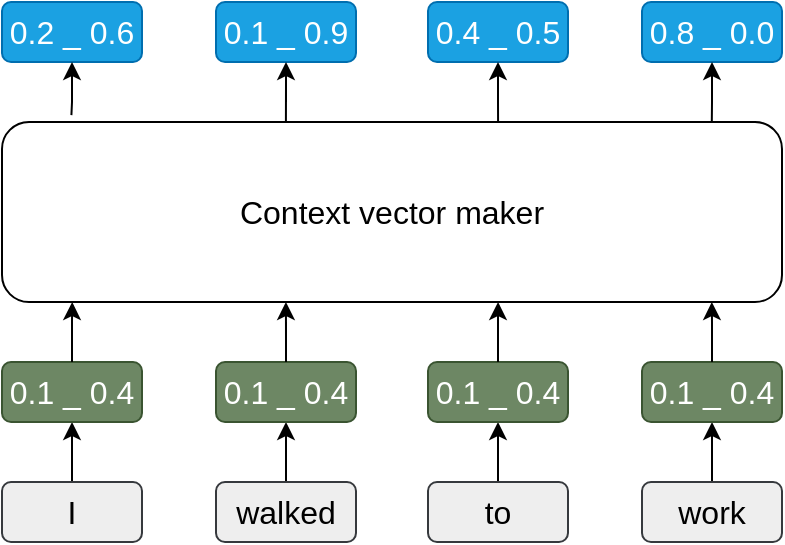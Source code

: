 <mxfile version="26.2.15" pages="4">
  <diagram name="Context vector maker" id="QxGum2v3i0kM07Sm3G10">
    <mxGraphModel dx="1216" dy="901" grid="1" gridSize="10" guides="1" tooltips="1" connect="1" arrows="1" fold="1" page="1" pageScale="1" pageWidth="850" pageHeight="1100" math="0" shadow="0">
      <root>
        <mxCell id="0" />
        <mxCell id="1" parent="0" />
        <mxCell id="lcYf2w_Fbs0hoUidv4KK-12" style="edgeStyle=orthogonalEdgeStyle;rounded=0;orthogonalLoop=1;jettySize=auto;html=1;entryX=0.5;entryY=1;entryDx=0;entryDy=0;" parent="1" source="lcYf2w_Fbs0hoUidv4KK-1" target="lcYf2w_Fbs0hoUidv4KK-9" edge="1">
          <mxGeometry relative="1" as="geometry" />
        </mxCell>
        <mxCell id="lcYf2w_Fbs0hoUidv4KK-1" value="to" style="rounded=1;whiteSpace=wrap;html=1;fontSize=16;fillColor=#eeeeee;strokeColor=#36393d;fontColor=#000000;" parent="1" vertex="1">
          <mxGeometry x="273" y="430" width="70" height="30" as="geometry" />
        </mxCell>
        <mxCell id="lcYf2w_Fbs0hoUidv4KK-13" style="edgeStyle=orthogonalEdgeStyle;rounded=0;orthogonalLoop=1;jettySize=auto;html=1;entryX=0.5;entryY=1;entryDx=0;entryDy=0;" parent="1" source="lcYf2w_Fbs0hoUidv4KK-2" target="lcYf2w_Fbs0hoUidv4KK-10" edge="1">
          <mxGeometry relative="1" as="geometry" />
        </mxCell>
        <mxCell id="lcYf2w_Fbs0hoUidv4KK-2" value="work" style="rounded=1;whiteSpace=wrap;html=1;fontSize=16;fillColor=#eeeeee;strokeColor=#36393d;fontColor=#000000;" parent="1" vertex="1">
          <mxGeometry x="380" y="430" width="70" height="30" as="geometry" />
        </mxCell>
        <mxCell id="lcYf2w_Fbs0hoUidv4KK-11" style="edgeStyle=orthogonalEdgeStyle;rounded=0;orthogonalLoop=1;jettySize=auto;html=1;entryX=0.5;entryY=1;entryDx=0;entryDy=0;" parent="1" source="lcYf2w_Fbs0hoUidv4KK-3" target="lcYf2w_Fbs0hoUidv4KK-8" edge="1">
          <mxGeometry relative="1" as="geometry" />
        </mxCell>
        <mxCell id="lcYf2w_Fbs0hoUidv4KK-3" value="walked" style="rounded=1;whiteSpace=wrap;html=1;fontSize=16;fillColor=#eeeeee;strokeColor=#36393d;fontColor=#000000;" parent="1" vertex="1">
          <mxGeometry x="167" y="430" width="70" height="30" as="geometry" />
        </mxCell>
        <mxCell id="lcYf2w_Fbs0hoUidv4KK-7" value="" style="edgeStyle=orthogonalEdgeStyle;rounded=0;orthogonalLoop=1;jettySize=auto;html=1;" parent="1" source="lcYf2w_Fbs0hoUidv4KK-4" target="lcYf2w_Fbs0hoUidv4KK-6" edge="1">
          <mxGeometry relative="1" as="geometry" />
        </mxCell>
        <mxCell id="lcYf2w_Fbs0hoUidv4KK-4" value="I" style="rounded=1;whiteSpace=wrap;html=1;fontSize=16;fillColor=#eeeeee;strokeColor=#36393d;fontColor=#000000;" parent="1" vertex="1">
          <mxGeometry x="60" y="430" width="70" height="30" as="geometry" />
        </mxCell>
        <mxCell id="lcYf2w_Fbs0hoUidv4KK-6" value="0.1 _ 0.4" style="rounded=1;whiteSpace=wrap;html=1;fontSize=16;fillColor=#6d8764;fontColor=#ffffff;strokeColor=#3A5431;" parent="1" vertex="1">
          <mxGeometry x="60" y="370" width="70" height="30" as="geometry" />
        </mxCell>
        <mxCell id="lcYf2w_Fbs0hoUidv4KK-8" value="0.1 _ 0.4" style="rounded=1;whiteSpace=wrap;html=1;fontSize=16;fillColor=#6d8764;fontColor=#ffffff;strokeColor=#3A5431;" parent="1" vertex="1">
          <mxGeometry x="167" y="370" width="70" height="30" as="geometry" />
        </mxCell>
        <mxCell id="lcYf2w_Fbs0hoUidv4KK-9" value="0.1 _ 0.4" style="rounded=1;whiteSpace=wrap;html=1;fontSize=16;fillColor=#6d8764;fontColor=#ffffff;strokeColor=#3A5431;" parent="1" vertex="1">
          <mxGeometry x="273" y="370" width="70" height="30" as="geometry" />
        </mxCell>
        <mxCell id="lcYf2w_Fbs0hoUidv4KK-10" value="0.1 _ 0.4" style="rounded=1;whiteSpace=wrap;html=1;fontSize=16;fillColor=#6d8764;fontColor=#ffffff;strokeColor=#3A5431;" parent="1" vertex="1">
          <mxGeometry x="380" y="370" width="70" height="30" as="geometry" />
        </mxCell>
        <mxCell id="lcYf2w_Fbs0hoUidv4KK-14" value="Context vector maker" style="rounded=1;whiteSpace=wrap;html=1;fontSize=16;" parent="1" vertex="1">
          <mxGeometry x="60" y="250" width="390" height="90" as="geometry" />
        </mxCell>
        <mxCell id="lcYf2w_Fbs0hoUidv4KK-15" value="0.2 _ 0.6" style="rounded=1;whiteSpace=wrap;html=1;fontSize=16;fillColor=#1ba1e2;strokeColor=#006EAF;fontColor=#ffffff;" parent="1" vertex="1">
          <mxGeometry x="60" y="190" width="70" height="30" as="geometry" />
        </mxCell>
        <mxCell id="lcYf2w_Fbs0hoUidv4KK-16" value="0.1 _ 0.9" style="rounded=1;whiteSpace=wrap;html=1;fontSize=16;fillColor=#1ba1e2;strokeColor=#006EAF;fontColor=#ffffff;" parent="1" vertex="1">
          <mxGeometry x="167" y="190" width="70" height="30" as="geometry" />
        </mxCell>
        <mxCell id="lcYf2w_Fbs0hoUidv4KK-17" value="0.4 _ 0.5" style="rounded=1;whiteSpace=wrap;html=1;fontSize=16;fillColor=#1ba1e2;strokeColor=#006EAF;fontColor=#ffffff;" parent="1" vertex="1">
          <mxGeometry x="273" y="190" width="70" height="30" as="geometry" />
        </mxCell>
        <mxCell id="lcYf2w_Fbs0hoUidv4KK-18" value="0.8 _ 0.0" style="rounded=1;whiteSpace=wrap;html=1;fontSize=16;fillColor=#1ba1e2;strokeColor=#006EAF;fontColor=#ffffff;" parent="1" vertex="1">
          <mxGeometry x="380" y="190" width="70" height="30" as="geometry" />
        </mxCell>
        <mxCell id="lcYf2w_Fbs0hoUidv4KK-19" style="edgeStyle=orthogonalEdgeStyle;rounded=0;orthogonalLoop=1;jettySize=auto;html=1;entryX=0.09;entryY=1;entryDx=0;entryDy=0;entryPerimeter=0;" parent="1" source="lcYf2w_Fbs0hoUidv4KK-6" target="lcYf2w_Fbs0hoUidv4KK-14" edge="1">
          <mxGeometry relative="1" as="geometry" />
        </mxCell>
        <mxCell id="lcYf2w_Fbs0hoUidv4KK-20" style="edgeStyle=orthogonalEdgeStyle;rounded=0;orthogonalLoop=1;jettySize=auto;html=1;entryX=0.364;entryY=1;entryDx=0;entryDy=0;entryPerimeter=0;" parent="1" source="lcYf2w_Fbs0hoUidv4KK-8" target="lcYf2w_Fbs0hoUidv4KK-14" edge="1">
          <mxGeometry relative="1" as="geometry" />
        </mxCell>
        <mxCell id="lcYf2w_Fbs0hoUidv4KK-22" style="edgeStyle=orthogonalEdgeStyle;rounded=0;orthogonalLoop=1;jettySize=auto;html=1;entryX=0.636;entryY=1;entryDx=0;entryDy=0;entryPerimeter=0;" parent="1" source="lcYf2w_Fbs0hoUidv4KK-9" target="lcYf2w_Fbs0hoUidv4KK-14" edge="1">
          <mxGeometry relative="1" as="geometry" />
        </mxCell>
        <mxCell id="lcYf2w_Fbs0hoUidv4KK-23" style="edgeStyle=orthogonalEdgeStyle;rounded=0;orthogonalLoop=1;jettySize=auto;html=1;entryX=0.91;entryY=1;entryDx=0;entryDy=0;entryPerimeter=0;" parent="1" source="lcYf2w_Fbs0hoUidv4KK-10" target="lcYf2w_Fbs0hoUidv4KK-14" edge="1">
          <mxGeometry relative="1" as="geometry" />
        </mxCell>
        <mxCell id="lcYf2w_Fbs0hoUidv4KK-24" style="edgeStyle=orthogonalEdgeStyle;rounded=0;orthogonalLoop=1;jettySize=auto;html=1;entryX=0.089;entryY=-0.038;entryDx=0;entryDy=0;entryPerimeter=0;endArrow=none;startFill=1;startArrow=classic;" parent="1" source="lcYf2w_Fbs0hoUidv4KK-15" target="lcYf2w_Fbs0hoUidv4KK-14" edge="1">
          <mxGeometry relative="1" as="geometry" />
        </mxCell>
        <mxCell id="lcYf2w_Fbs0hoUidv4KK-25" style="edgeStyle=orthogonalEdgeStyle;rounded=0;orthogonalLoop=1;jettySize=auto;html=1;entryX=0.364;entryY=0;entryDx=0;entryDy=0;entryPerimeter=0;endArrow=none;startFill=1;startArrow=classic;" parent="1" source="lcYf2w_Fbs0hoUidv4KK-16" target="lcYf2w_Fbs0hoUidv4KK-14" edge="1">
          <mxGeometry relative="1" as="geometry" />
        </mxCell>
        <mxCell id="lcYf2w_Fbs0hoUidv4KK-26" style="edgeStyle=orthogonalEdgeStyle;rounded=0;orthogonalLoop=1;jettySize=auto;html=1;entryX=0.636;entryY=0;entryDx=0;entryDy=0;entryPerimeter=0;endArrow=none;startFill=1;startArrow=classic;" parent="1" source="lcYf2w_Fbs0hoUidv4KK-17" target="lcYf2w_Fbs0hoUidv4KK-14" edge="1">
          <mxGeometry relative="1" as="geometry" />
        </mxCell>
        <mxCell id="lcYf2w_Fbs0hoUidv4KK-27" style="edgeStyle=orthogonalEdgeStyle;rounded=0;orthogonalLoop=1;jettySize=auto;html=1;entryX=0.91;entryY=0;entryDx=0;entryDy=0;entryPerimeter=0;endArrow=none;startFill=1;startArrow=classic;" parent="1" source="lcYf2w_Fbs0hoUidv4KK-18" target="lcYf2w_Fbs0hoUidv4KK-14" edge="1">
          <mxGeometry relative="1" as="geometry" />
        </mxCell>
      </root>
    </mxGraphModel>
  </diagram>
  <diagram id="0WUdwbHCcz32pKjrBwQx" name="Weight importance">
    <mxGraphModel dx="1431" dy="1060" grid="1" gridSize="10" guides="1" tooltips="1" connect="1" arrows="1" fold="1" page="1" pageScale="1" pageWidth="850" pageHeight="1100" math="0" shadow="0">
      <root>
        <mxCell id="0" />
        <mxCell id="1" parent="0" />
        <mxCell id="o0l35WU3SXYt3ivTOq83-25" style="edgeStyle=orthogonalEdgeStyle;rounded=0;orthogonalLoop=1;jettySize=auto;html=1;entryX=0.5;entryY=1;entryDx=0;entryDy=0;fillColor=#f0a30a;strokeColor=#BD7000;" edge="1" parent="1" source="RlY6vxy1hCG-7PBcB4gM-1" target="o0l35WU3SXYt3ivTOq83-19">
          <mxGeometry relative="1" as="geometry" />
        </mxCell>
        <mxCell id="RlY6vxy1hCG-7PBcB4gM-1" value="Context vector maker" style="rounded=1;whiteSpace=wrap;html=1;fontSize=16;" vertex="1" parent="1">
          <mxGeometry x="230" y="250" width="390" height="90" as="geometry" />
        </mxCell>
        <mxCell id="o0l35WU3SXYt3ivTOq83-21" style="rounded=0;orthogonalLoop=1;jettySize=auto;html=1;entryX=0.5;entryY=1;entryDx=0;entryDy=0;exitX=0.5;exitY=0;exitDx=0;exitDy=0;fillColor=#f0a30a;strokeColor=#BD7000;" edge="1" parent="1" source="o0l35WU3SXYt3ivTOq83-1" target="RlY6vxy1hCG-7PBcB4gM-1">
          <mxGeometry relative="1" as="geometry" />
        </mxCell>
        <mxCell id="o0l35WU3SXYt3ivTOq83-1" value="0.1 0.5 0.2 _ 0.3" style="rounded=1;whiteSpace=wrap;html=1;fontSize=16;fillColor=#D75331;fontColor=#ffffff;strokeColor=#B20000;" vertex="1" parent="1">
          <mxGeometry x="50" y="380" width="130" height="30" as="geometry" />
        </mxCell>
        <mxCell id="o0l35WU3SXYt3ivTOq83-2" value="The" style="text;html=1;align=center;verticalAlign=middle;resizable=0;points=[];autosize=1;strokeColor=none;fillColor=none;" vertex="1" parent="1">
          <mxGeometry x="95" y="410" width="40" height="30" as="geometry" />
        </mxCell>
        <mxCell id="o0l35WU3SXYt3ivTOq83-23" style="rounded=0;orthogonalLoop=1;jettySize=auto;html=1;exitX=0.5;exitY=0;exitDx=0;exitDy=0;entryX=0.5;entryY=1;entryDx=0;entryDy=0;" edge="1" parent="1" source="o0l35WU3SXYt3ivTOq83-11" target="RlY6vxy1hCG-7PBcB4gM-1">
          <mxGeometry relative="1" as="geometry" />
        </mxCell>
        <mxCell id="o0l35WU3SXYt3ivTOq83-11" value="0.4 0.1 0.8 _ 0.2" style="rounded=1;whiteSpace=wrap;html=1;fontSize=16;fillColor=#f5f5f5;strokeColor=#666666;fontColor=#333333;" vertex="1" parent="1">
          <mxGeometry x="243" y="380" width="130" height="30" as="geometry" />
        </mxCell>
        <mxCell id="o0l35WU3SXYt3ivTOq83-12" value="match" style="text;html=1;align=center;verticalAlign=middle;resizable=0;points=[];autosize=1;strokeColor=none;fillColor=none;" vertex="1" parent="1">
          <mxGeometry x="278" y="410" width="60" height="30" as="geometry" />
        </mxCell>
        <mxCell id="o0l35WU3SXYt3ivTOq83-24" style="rounded=0;orthogonalLoop=1;jettySize=auto;html=1;exitX=0.5;exitY=0;exitDx=0;exitDy=0;entryX=0.5;entryY=1;entryDx=0;entryDy=0;fillColor=#e51400;strokeColor=#B20000;" edge="1" parent="1" source="o0l35WU3SXYt3ivTOq83-14" target="RlY6vxy1hCG-7PBcB4gM-1">
          <mxGeometry relative="1" as="geometry" />
        </mxCell>
        <mxCell id="o0l35WU3SXYt3ivTOq83-14" value="0.2 0.1 0.6 _ 0.0" style="rounded=1;whiteSpace=wrap;html=1;fontSize=16;fillColor=#e51400;fontColor=#ffffff;strokeColor=#B20000;" vertex="1" parent="1">
          <mxGeometry x="437" y="380" width="130" height="30" as="geometry" />
        </mxCell>
        <mxCell id="o0l35WU3SXYt3ivTOq83-15" value="burns" style="text;html=1;align=center;verticalAlign=middle;resizable=0;points=[];autosize=1;strokeColor=none;fillColor=none;" vertex="1" parent="1">
          <mxGeometry x="477" y="410" width="50" height="30" as="geometry" />
        </mxCell>
        <mxCell id="o0l35WU3SXYt3ivTOq83-22" style="rounded=0;orthogonalLoop=1;jettySize=auto;html=1;exitX=0.5;exitY=0;exitDx=0;exitDy=0;entryX=0.5;entryY=1;entryDx=0;entryDy=0;fillColor=#e51400;strokeColor=#B20000;" edge="1" parent="1" source="o0l35WU3SXYt3ivTOq83-17" target="RlY6vxy1hCG-7PBcB4gM-1">
          <mxGeometry relative="1" as="geometry" />
        </mxCell>
        <mxCell id="o0l35WU3SXYt3ivTOq83-17" value="0.6 0.6 0.1 _ 0.7" style="rounded=1;whiteSpace=wrap;html=1;fontSize=16;fillColor=#AF1200;fontColor=#ffffff;strokeColor=#B20000;" vertex="1" parent="1">
          <mxGeometry x="630" y="380" width="130" height="30" as="geometry" />
        </mxCell>
        <mxCell id="o0l35WU3SXYt3ivTOq83-18" value="brightly" style="text;html=1;align=center;verticalAlign=middle;resizable=0;points=[];autosize=1;strokeColor=none;fillColor=none;" vertex="1" parent="1">
          <mxGeometry x="665" y="410" width="60" height="30" as="geometry" />
        </mxCell>
        <mxCell id="o0l35WU3SXYt3ivTOq83-19" value="0.5 0.2 0.7 _ 0.3" style="rounded=1;whiteSpace=wrap;html=1;fontSize=16;fillColor=#fa6800;strokeColor=#C73500;fontColor=#000000;" vertex="1" parent="1">
          <mxGeometry x="360" y="180" width="130" height="30" as="geometry" />
        </mxCell>
      </root>
    </mxGraphModel>
  </diagram>
  <diagram id="9dssT83UTwIfXqBy-SNz" name="Weight calculation">
    <mxGraphModel dx="1105" dy="819" grid="1" gridSize="10" guides="1" tooltips="1" connect="1" arrows="1" fold="1" page="1" pageScale="1" pageWidth="850" pageHeight="1100" math="1" shadow="0">
      <root>
        <mxCell id="0" />
        <mxCell id="1" parent="0" />
        <mxCell id="Y1B9UD85gLNdZk5cSfLD-10" value="" style="edgeStyle=orthogonalEdgeStyle;rounded=0;orthogonalLoop=1;jettySize=auto;html=1;" edge="1" parent="1" source="Y1B9UD85gLNdZk5cSfLD-1" target="Y1B9UD85gLNdZk5cSfLD-9">
          <mxGeometry relative="1" as="geometry" />
        </mxCell>
        <mxCell id="Y1B9UD85gLNdZk5cSfLD-1" value="0.1 0.5 0.2 _ 0.3" style="rounded=1;whiteSpace=wrap;html=1;fontSize=16;fillColor=#1ba1e2;fontColor=#ffffff;strokeColor=#006EAF;" vertex="1" parent="1">
          <mxGeometry x="50" y="380" width="130" height="30" as="geometry" />
        </mxCell>
        <mxCell id="Y1B9UD85gLNdZk5cSfLD-2" value="The" style="text;html=1;align=center;verticalAlign=middle;resizable=0;points=[];autosize=1;strokeColor=none;fillColor=none;fontSize=16;" vertex="1" parent="1">
          <mxGeometry x="90" y="350" width="50" height="30" as="geometry" />
        </mxCell>
        <mxCell id="Y1B9UD85gLNdZk5cSfLD-16" style="edgeStyle=orthogonalEdgeStyle;rounded=0;orthogonalLoop=1;jettySize=auto;html=1;entryX=0.5;entryY=0;entryDx=0;entryDy=0;" edge="1" parent="1" source="Y1B9UD85gLNdZk5cSfLD-3" target="Y1B9UD85gLNdZk5cSfLD-13">
          <mxGeometry relative="1" as="geometry" />
        </mxCell>
        <mxCell id="Y1B9UD85gLNdZk5cSfLD-3" value="0.4 0.1 0.8 _ 0.2" style="rounded=1;whiteSpace=wrap;html=1;fontSize=16;fillColor=#1ba1e2;strokeColor=#006EAF;fontColor=#ffffff;" vertex="1" parent="1">
          <mxGeometry x="243" y="380" width="130" height="30" as="geometry" />
        </mxCell>
        <mxCell id="Y1B9UD85gLNdZk5cSfLD-4" value="match" style="text;html=1;align=center;verticalAlign=middle;resizable=0;points=[];autosize=1;strokeColor=none;fillColor=none;fontSize=16;" vertex="1" parent="1">
          <mxGeometry x="273" y="350" width="70" height="30" as="geometry" />
        </mxCell>
        <mxCell id="Y1B9UD85gLNdZk5cSfLD-17" style="edgeStyle=orthogonalEdgeStyle;rounded=0;orthogonalLoop=1;jettySize=auto;html=1;entryX=0.5;entryY=0;entryDx=0;entryDy=0;" edge="1" parent="1" source="Y1B9UD85gLNdZk5cSfLD-5" target="Y1B9UD85gLNdZk5cSfLD-14">
          <mxGeometry relative="1" as="geometry" />
        </mxCell>
        <mxCell id="Y1B9UD85gLNdZk5cSfLD-5" value="0.2 0.1 0.6 _ 0.0" style="rounded=1;whiteSpace=wrap;html=1;fontSize=16;fillColor=#1ba1e2;fontColor=#ffffff;strokeColor=#006EAF;" vertex="1" parent="1">
          <mxGeometry x="437" y="380" width="130" height="30" as="geometry" />
        </mxCell>
        <mxCell id="Y1B9UD85gLNdZk5cSfLD-6" value="burns" style="text;html=1;align=center;verticalAlign=middle;resizable=0;points=[];autosize=1;strokeColor=none;fillColor=none;fontSize=16;" vertex="1" parent="1">
          <mxGeometry x="472" y="350" width="60" height="30" as="geometry" />
        </mxCell>
        <mxCell id="Y1B9UD85gLNdZk5cSfLD-18" style="edgeStyle=orthogonalEdgeStyle;rounded=0;orthogonalLoop=1;jettySize=auto;html=1;entryX=0.5;entryY=0;entryDx=0;entryDy=0;" edge="1" parent="1" source="Y1B9UD85gLNdZk5cSfLD-7" target="Y1B9UD85gLNdZk5cSfLD-15">
          <mxGeometry relative="1" as="geometry" />
        </mxCell>
        <mxCell id="Y1B9UD85gLNdZk5cSfLD-7" value="0.6 0.6 0.1 _ 0.7" style="rounded=1;whiteSpace=wrap;html=1;fontSize=16;fillColor=#1ba1e2;fontColor=#ffffff;strokeColor=#006EAF;" vertex="1" parent="1">
          <mxGeometry x="630" y="380" width="130" height="30" as="geometry" />
        </mxCell>
        <mxCell id="Y1B9UD85gLNdZk5cSfLD-8" value="brightly" style="text;html=1;align=center;verticalAlign=middle;resizable=0;points=[];autosize=1;strokeColor=none;fillColor=none;fontSize=16;" vertex="1" parent="1">
          <mxGeometry x="655" y="350" width="80" height="30" as="geometry" />
        </mxCell>
        <mxCell id="b7LxU-JPf1AD34V2j2Qo-5" style="edgeStyle=orthogonalEdgeStyle;rounded=0;orthogonalLoop=1;jettySize=auto;html=1;entryX=0.5;entryY=0;entryDx=0;entryDy=0;" edge="1" parent="1" source="Y1B9UD85gLNdZk5cSfLD-9" target="b7LxU-JPf1AD34V2j2Qo-1">
          <mxGeometry relative="1" as="geometry" />
        </mxCell>
        <mxCell id="Y1B9UD85gLNdZk5cSfLD-9" value="Linear transformation" style="whiteSpace=wrap;html=1;fontSize=16;fillColor=#0050ef;strokeColor=#001DBC;fontColor=#ffffff;rounded=1;" vertex="1" parent="1">
          <mxGeometry x="55" y="440" width="120" height="60" as="geometry" />
        </mxCell>
        <mxCell id="b7LxU-JPf1AD34V2j2Qo-6" style="edgeStyle=orthogonalEdgeStyle;rounded=0;orthogonalLoop=1;jettySize=auto;html=1;entryX=0.5;entryY=0;entryDx=0;entryDy=0;" edge="1" parent="1" source="Y1B9UD85gLNdZk5cSfLD-13" target="b7LxU-JPf1AD34V2j2Qo-2">
          <mxGeometry relative="1" as="geometry" />
        </mxCell>
        <mxCell id="Y1B9UD85gLNdZk5cSfLD-13" value="Linear transformation" style="whiteSpace=wrap;html=1;fontSize=16;fillColor=#0050ef;strokeColor=#001DBC;fontColor=#ffffff;rounded=1;" vertex="1" parent="1">
          <mxGeometry x="248" y="440" width="120" height="60" as="geometry" />
        </mxCell>
        <mxCell id="b7LxU-JPf1AD34V2j2Qo-7" style="edgeStyle=orthogonalEdgeStyle;rounded=0;orthogonalLoop=1;jettySize=auto;html=1;entryX=0.5;entryY=0;entryDx=0;entryDy=0;" edge="1" parent="1" source="Y1B9UD85gLNdZk5cSfLD-14" target="b7LxU-JPf1AD34V2j2Qo-3">
          <mxGeometry relative="1" as="geometry" />
        </mxCell>
        <mxCell id="Y1B9UD85gLNdZk5cSfLD-14" value="Linear transformation" style="whiteSpace=wrap;html=1;fontSize=16;fillColor=#0050ef;strokeColor=#001DBC;fontColor=#ffffff;rounded=1;" vertex="1" parent="1">
          <mxGeometry x="442" y="440" width="120" height="60" as="geometry" />
        </mxCell>
        <mxCell id="b7LxU-JPf1AD34V2j2Qo-8" style="edgeStyle=orthogonalEdgeStyle;rounded=0;orthogonalLoop=1;jettySize=auto;html=1;entryX=0.5;entryY=0;entryDx=0;entryDy=0;" edge="1" parent="1" source="Y1B9UD85gLNdZk5cSfLD-15" target="b7LxU-JPf1AD34V2j2Qo-4">
          <mxGeometry relative="1" as="geometry" />
        </mxCell>
        <mxCell id="Y1B9UD85gLNdZk5cSfLD-15" value="Linear transformation" style="whiteSpace=wrap;html=1;fontSize=16;fillColor=#0050ef;strokeColor=#001DBC;fontColor=#ffffff;rounded=1;" vertex="1" parent="1">
          <mxGeometry x="635" y="440" width="120" height="60" as="geometry" />
        </mxCell>
        <mxCell id="b7LxU-JPf1AD34V2j2Qo-1" value="0.7 0.1 _ 0.7" style="rounded=1;whiteSpace=wrap;html=1;fontSize=16;fillColor=#60a917;fontColor=#ffffff;strokeColor=#2D7600;" vertex="1" parent="1">
          <mxGeometry x="50" y="530" width="130" height="30" as="geometry" />
        </mxCell>
        <mxCell id="b7LxU-JPf1AD34V2j2Qo-2" value="0.8 0.2 _ 0.0" style="rounded=1;whiteSpace=wrap;html=1;fontSize=16;fillColor=#60a917;strokeColor=#2D7600;fontColor=#ffffff;" vertex="1" parent="1">
          <mxGeometry x="243" y="530" width="130" height="30" as="geometry" />
        </mxCell>
        <mxCell id="b7LxU-JPf1AD34V2j2Qo-3" value="0.3 0.9 _ 0.9" style="rounded=1;whiteSpace=wrap;html=1;fontSize=16;fillColor=#60a917;fontColor=#ffffff;strokeColor=#2D7600;" vertex="1" parent="1">
          <mxGeometry x="437" y="530" width="130" height="30" as="geometry" />
        </mxCell>
        <mxCell id="b7LxU-JPf1AD34V2j2Qo-4" value="0.4 0.6 _ 0.3" style="rounded=1;whiteSpace=wrap;html=1;fontSize=16;fillColor=#60a917;fontColor=#ffffff;strokeColor=#2D7600;" vertex="1" parent="1">
          <mxGeometry x="630" y="530" width="130" height="30" as="geometry" />
        </mxCell>
        <mxCell id="b7LxU-JPf1AD34V2j2Qo-9" value="0.0 x&amp;nbsp;" style="text;html=1;align=center;verticalAlign=middle;whiteSpace=wrap;rounded=0;" vertex="1" parent="1">
          <mxGeometry x="10" y="530" width="40" height="30" as="geometry" />
        </mxCell>
        <mxCell id="b7LxU-JPf1AD34V2j2Qo-10" value="+ 0.86 x&amp;nbsp;" style="text;html=1;align=center;verticalAlign=middle;whiteSpace=wrap;rounded=0;" vertex="1" parent="1">
          <mxGeometry x="190" y="530" width="53" height="30" as="geometry" />
        </mxCell>
        <mxCell id="b7LxU-JPf1AD34V2j2Qo-11" value="+ 0.14 x&amp;nbsp;" style="text;html=1;align=center;verticalAlign=middle;whiteSpace=wrap;rounded=0;" vertex="1" parent="1">
          <mxGeometry x="380" y="530" width="57" height="30" as="geometry" />
        </mxCell>
        <mxCell id="b7LxU-JPf1AD34V2j2Qo-12" value="+ 0.0 x&amp;nbsp;" style="text;html=1;align=center;verticalAlign=middle;whiteSpace=wrap;rounded=0;" vertex="1" parent="1">
          <mxGeometry x="580" y="530" width="50" height="30" as="geometry" />
        </mxCell>
        <mxCell id="b7LxU-JPf1AD34V2j2Qo-14" value="0.7 0.3 _ 0.1" style="rounded=1;whiteSpace=wrap;html=1;fontSize=16;fillColor=#a20025;strokeColor=#6F0000;fontColor=#ffffff;" vertex="1" parent="1">
          <mxGeometry x="810" y="530" width="130" height="30" as="geometry" />
        </mxCell>
        <mxCell id="b7LxU-JPf1AD34V2j2Qo-15" value="=" style="text;html=1;align=center;verticalAlign=middle;whiteSpace=wrap;rounded=0;fontSize=16;" vertex="1" parent="1">
          <mxGeometry x="760" y="530" width="50" height="30" as="geometry" />
        </mxCell>
      </root>
    </mxGraphModel>
  </diagram>
  <diagram id="HnqCU6joFPO6ZGme71Hl" name="Stacked">
    <mxGraphModel dx="715" dy="513" grid="1" gridSize="10" guides="1" tooltips="1" connect="1" arrows="1" fold="1" page="1" pageScale="1" pageWidth="850" pageHeight="1100" math="0" shadow="0">
      <root>
        <mxCell id="0" />
        <mxCell id="1" parent="0" />
        <mxCell id="3wpXVRS6WxhPX7vugo9x-19" style="edgeStyle=orthogonalEdgeStyle;rounded=0;orthogonalLoop=1;jettySize=auto;html=1;exitX=0.5;exitY=0;exitDx=0;exitDy=0;" edge="1" parent="1" source="bmDT7aVPvM4VlSo_0H7p-1">
          <mxGeometry relative="1" as="geometry">
            <mxPoint x="307.941" y="110" as="targetPoint" />
          </mxGeometry>
        </mxCell>
        <mxCell id="bmDT7aVPvM4VlSo_0H7p-1" value="to" style="rounded=1;whiteSpace=wrap;html=1;fontSize=16;fillColor=#eeeeee;strokeColor=#36393d;fontColor=#000000;" vertex="1" parent="1">
          <mxGeometry x="273" y="430" width="70" height="30" as="geometry" />
        </mxCell>
        <mxCell id="3wpXVRS6WxhPX7vugo9x-7" style="edgeStyle=orthogonalEdgeStyle;rounded=0;orthogonalLoop=1;jettySize=auto;html=1;entryX=0.5;entryY=1;entryDx=0;entryDy=0;" edge="1" parent="1" source="bmDT7aVPvM4VlSo_0H7p-2" target="3wpXVRS6WxhPX7vugo9x-1">
          <mxGeometry relative="1" as="geometry" />
        </mxCell>
        <mxCell id="3wpXVRS6WxhPX7vugo9x-17" style="edgeStyle=orthogonalEdgeStyle;rounded=0;orthogonalLoop=1;jettySize=auto;html=1;exitX=0.5;exitY=0;exitDx=0;exitDy=0;" edge="1" parent="1" source="bmDT7aVPvM4VlSo_0H7p-2">
          <mxGeometry relative="1" as="geometry">
            <mxPoint x="202.059" y="110" as="targetPoint" />
          </mxGeometry>
        </mxCell>
        <mxCell id="bmDT7aVPvM4VlSo_0H7p-2" value="walked" style="rounded=1;whiteSpace=wrap;html=1;fontSize=16;fillColor=#eeeeee;strokeColor=#36393d;fontColor=#000000;" vertex="1" parent="1">
          <mxGeometry x="167" y="430" width="70" height="30" as="geometry" />
        </mxCell>
        <mxCell id="3wpXVRS6WxhPX7vugo9x-18" style="edgeStyle=orthogonalEdgeStyle;rounded=0;orthogonalLoop=1;jettySize=auto;html=1;exitX=0.5;exitY=0;exitDx=0;exitDy=0;" edge="1" parent="1" source="bmDT7aVPvM4VlSo_0H7p-3">
          <mxGeometry relative="1" as="geometry">
            <mxPoint x="95" y="110" as="targetPoint" />
          </mxGeometry>
        </mxCell>
        <mxCell id="bmDT7aVPvM4VlSo_0H7p-3" value="I" style="rounded=1;whiteSpace=wrap;html=1;fontSize=16;fillColor=#eeeeee;strokeColor=#36393d;fontColor=#000000;" vertex="1" parent="1">
          <mxGeometry x="60" y="430" width="70" height="30" as="geometry" />
        </mxCell>
        <mxCell id="3wpXVRS6WxhPX7vugo9x-1" value="Transformer" style="rounded=1;whiteSpace=wrap;html=1;fontSize=16;" vertex="1" parent="1">
          <mxGeometry x="62" y="370" width="280" height="40" as="geometry" />
        </mxCell>
        <mxCell id="3wpXVRS6WxhPX7vugo9x-2" value="Transformer" style="rounded=1;whiteSpace=wrap;html=1;fontSize=16;" vertex="1" parent="1">
          <mxGeometry x="62" y="310" width="280" height="40" as="geometry" />
        </mxCell>
        <mxCell id="3wpXVRS6WxhPX7vugo9x-3" value="Transformer" style="rounded=1;whiteSpace=wrap;html=1;fontSize=16;" vertex="1" parent="1">
          <mxGeometry x="63" y="250" width="280" height="40" as="geometry" />
        </mxCell>
        <mxCell id="3wpXVRS6WxhPX7vugo9x-4" value="Transformer" style="rounded=1;whiteSpace=wrap;html=1;fontSize=16;" vertex="1" parent="1">
          <mxGeometry x="63" y="190" width="280" height="40" as="geometry" />
        </mxCell>
        <mxCell id="3wpXVRS6WxhPX7vugo9x-5" value="Transformer" style="rounded=1;whiteSpace=wrap;html=1;fontSize=16;" vertex="1" parent="1">
          <mxGeometry x="63" y="130" width="280" height="40" as="geometry" />
        </mxCell>
        <mxCell id="3wpXVRS6WxhPX7vugo9x-6" style="edgeStyle=orthogonalEdgeStyle;rounded=0;orthogonalLoop=1;jettySize=auto;html=1;entryX=0.118;entryY=1;entryDx=0;entryDy=0;entryPerimeter=0;" edge="1" parent="1" source="bmDT7aVPvM4VlSo_0H7p-3" target="3wpXVRS6WxhPX7vugo9x-1">
          <mxGeometry relative="1" as="geometry" />
        </mxCell>
        <mxCell id="3wpXVRS6WxhPX7vugo9x-8" style="edgeStyle=orthogonalEdgeStyle;rounded=0;orthogonalLoop=1;jettySize=auto;html=1;entryX=0.879;entryY=1;entryDx=0;entryDy=0;entryPerimeter=0;" edge="1" parent="1" source="bmDT7aVPvM4VlSo_0H7p-1" target="3wpXVRS6WxhPX7vugo9x-1">
          <mxGeometry relative="1" as="geometry" />
        </mxCell>
      </root>
    </mxGraphModel>
  </diagram>
</mxfile>
